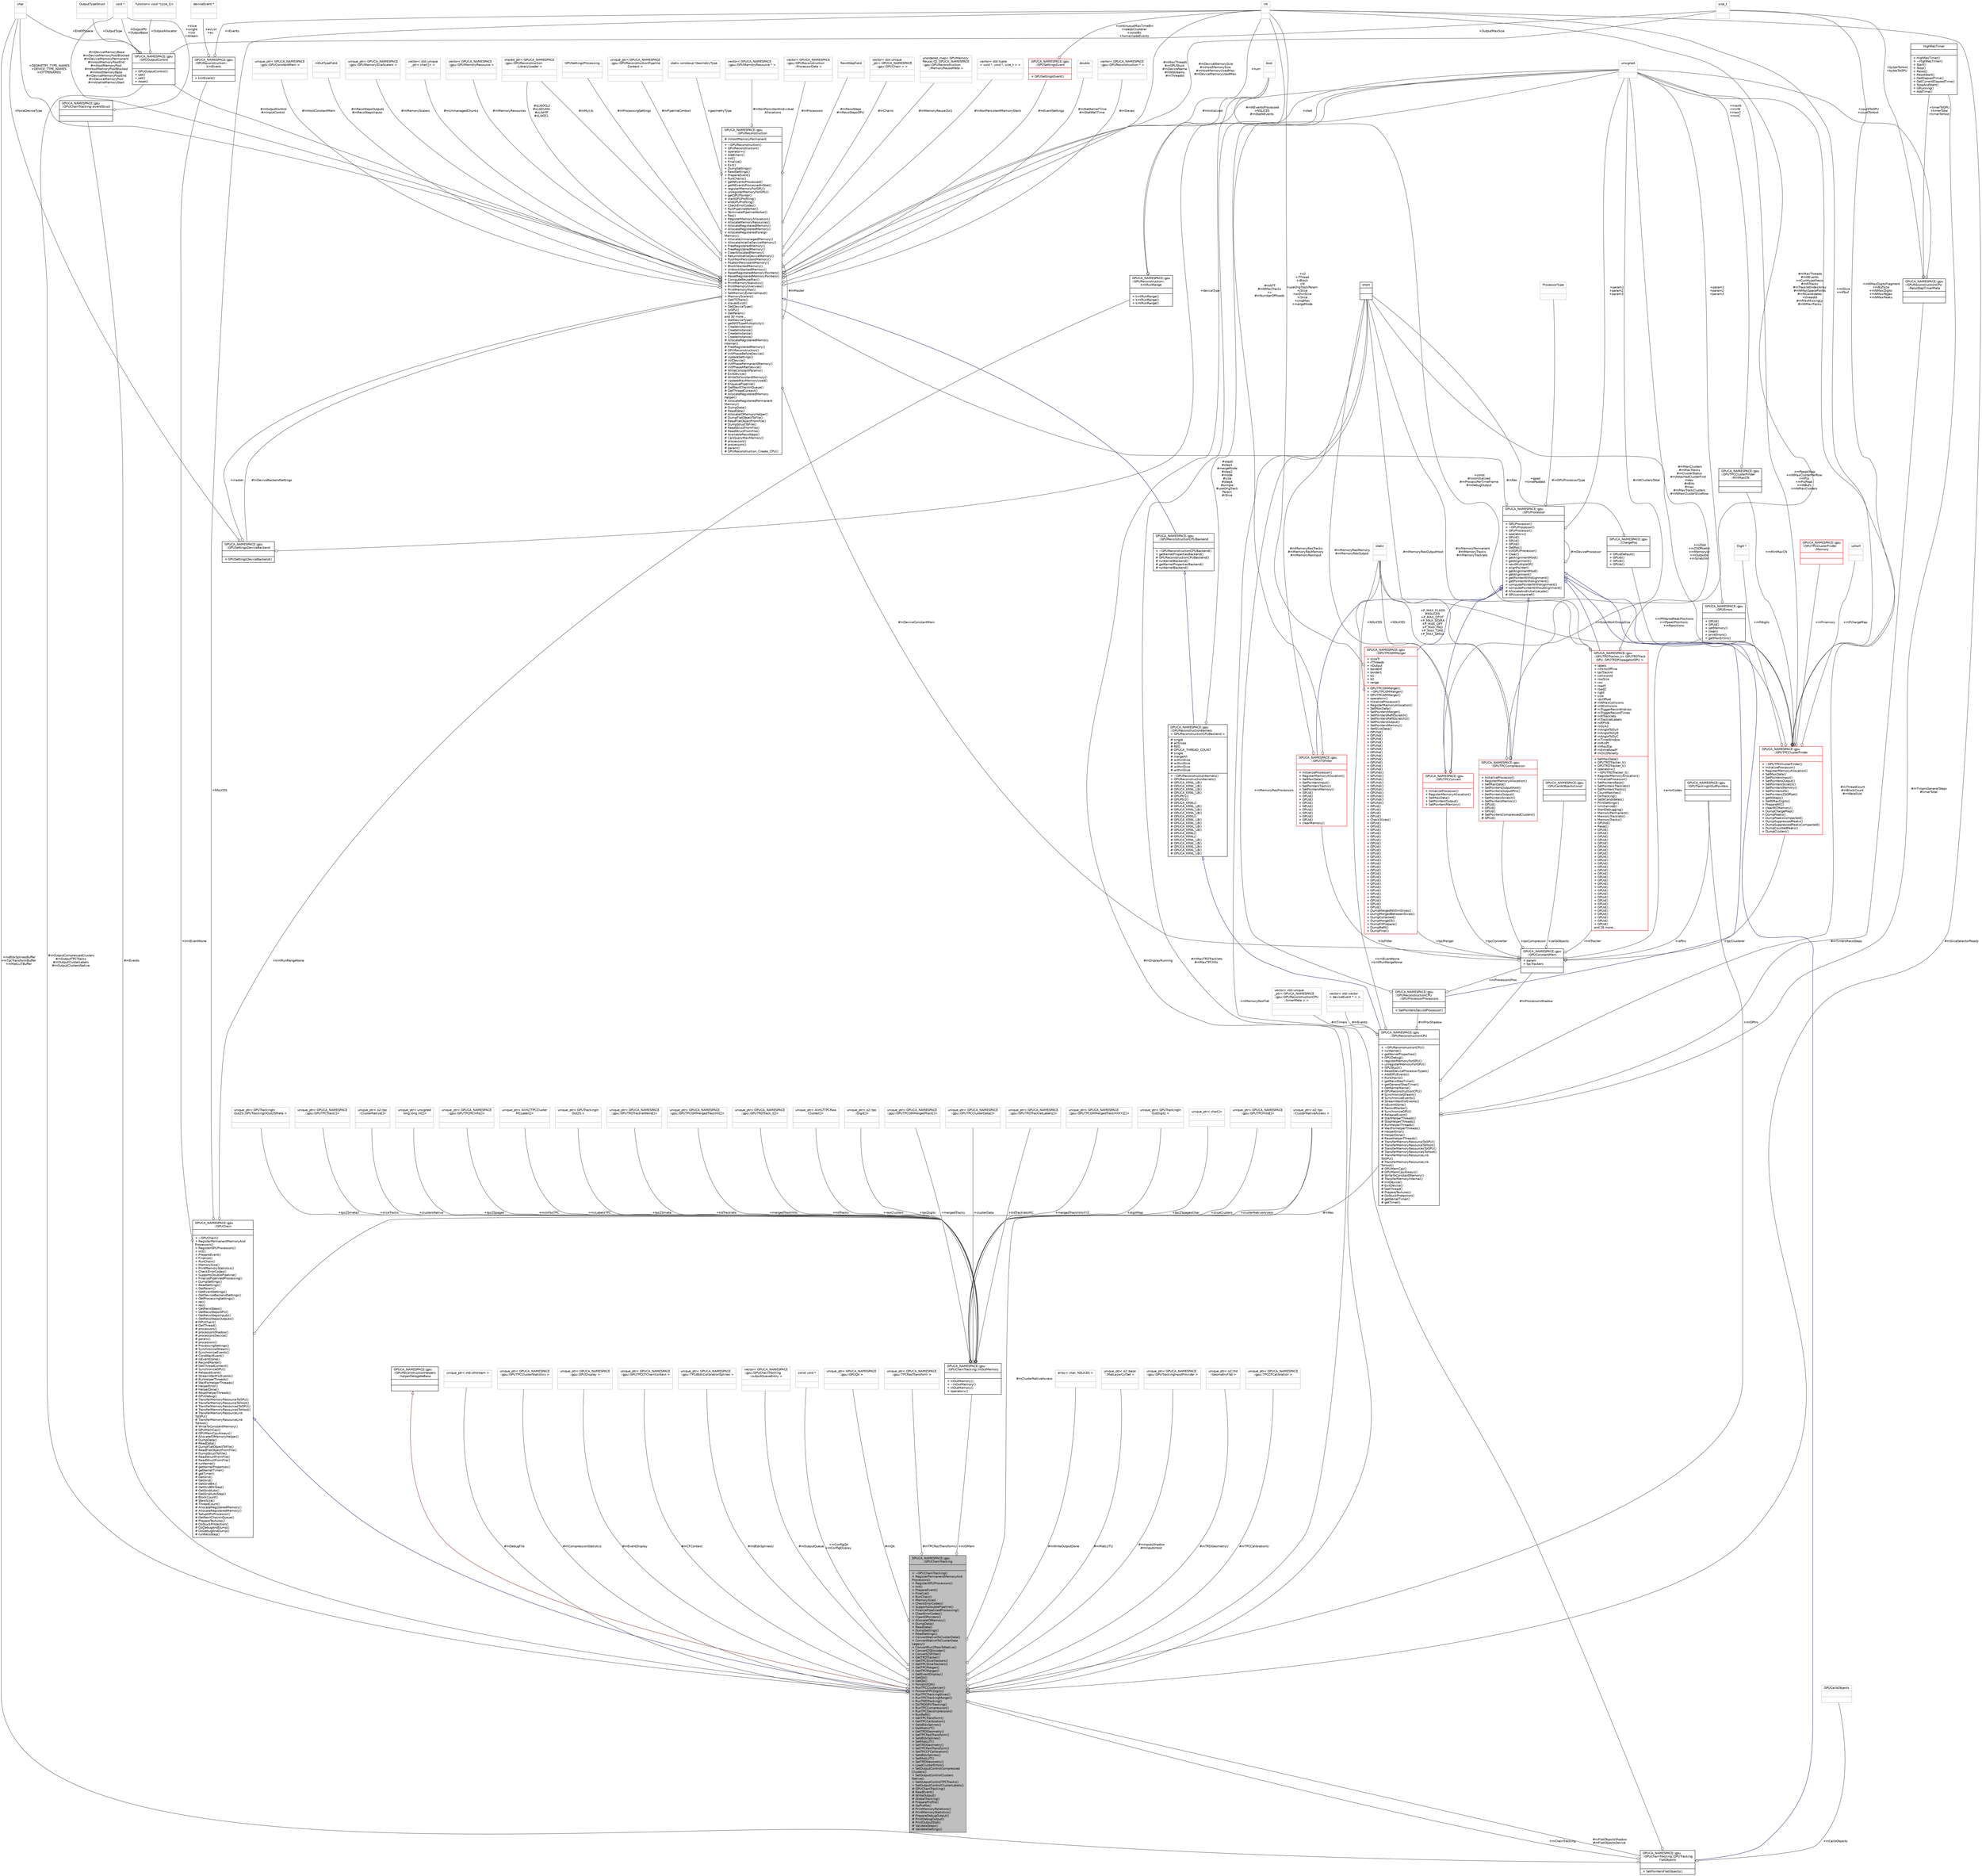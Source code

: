 digraph "GPUCA_NAMESPACE::gpu::GPUChainTracking"
{
 // INTERACTIVE_SVG=YES
  bgcolor="transparent";
  edge [fontname="Helvetica",fontsize="10",labelfontname="Helvetica",labelfontsize="10"];
  node [fontname="Helvetica",fontsize="10",shape=record];
  Node3 [label="{GPUCA_NAMESPACE::gpu\l::GPUChainTracking\n||+ ~GPUChainTracking()\l+ RegisterPermanentMemoryAnd\lProcessors()\l+ RegisterGPUProcessors()\l+ Init()\l+ PrepareEvent()\l+ Finalize()\l+ RunChain()\l+ MemorySize()\l+ CheckErrorCodes()\l+ SupportsDoublePipeline()\l+ FinalizePipelinedProcessing()\l+ ClearErrorCodes()\l+ ClearIOPointers()\l+ AllocateIOMemory()\l+ DumpData()\l+ ReadData()\l+ DumpSettings()\l+ ReadSettings()\l+ ConvertNativeToClusterData()\l+ ConvertNativeToClusterData\lLegacy()\l+ ConvertRun2RawToNative()\l+ ConvertZSEncoder()\l+ ConvertZSFilter()\l+ GetTRDTracker()\l+ GetTPCSliceTrackers()\l+ GetTPCSliceTrackers()\l+ GetTPCMerger()\l+ GetTPCMerger()\l+ GetEventDisplay()\l+ GetQA()\l+ GetQA()\l+ ForceInitQA()\l+ RunTPCClusterizer()\l+ ForwardTPCDigits()\l+ RunTPCTrackingSlices()\l+ RunTPCTrackingMerger()\l+ RunTRDTracking()\l+ DoTRDGPUTracking()\l+ RunTPCCompression()\l+ RunTPCDecompression()\l+ RunRefit()\l+ GetTPCTransform()\l+ GetTPCCalibration()\l+ GetdEdxSplines()\l+ GetMatLUT()\l+ GetTRDGeometry()\l+ SetTPCFastTransform()\l+ SetdEdxSplines()\l+ SetMatLUT()\l+ SetTRDGeometry()\l+ SetTPCFastTransform()\l+ SetTPCCFCalibration()\l+ SetdEdxSplines()\l+ SetMatLUT()\l+ SetTRDGeometry()\l+ LoadClusterErrors()\l+ SetOutputControlCompressed\lClusters()\l+ SetOutputControlClusters\lNative()\l+ SetOutputControlTPCTracks()\l+ SetOutputControlClusterLabels()\l# GPUChainTracking()\l# ReadEvent()\l# WriteOutput()\l# GlobalTracking()\l# PrepareProfile()\l# DoProfile()\l# PrintMemoryRelations()\l# PrintMemoryStatistics()\l# PrepareDebugOutput()\l# PrintDebugOutput()\l# PrintOutputStat()\l# ValidateSteps()\l# ValidateSettings()\l}",height=0.2,width=0.4,color="black", fillcolor="grey75", style="filled", fontcolor="black"];
  Node4 -> Node3 [dir="back",color="midnightblue",fontsize="10",style="solid",arrowtail="onormal",fontname="Helvetica"];
  Node4 [label="{GPUCA_NAMESPACE::gpu\l::GPUChain\n||+ ~GPUChain()\l+ RegisterPermanentMemoryAnd\lProcessors()\l+ RegisterGPUProcessors()\l+ Init()\l+ PrepareEvent()\l+ Finalize()\l+ RunChain()\l+ MemorySize()\l+ PrintMemoryStatistics()\l+ CheckErrorCodes()\l+ SupportsDoublePipeline()\l+ FinalizePipelinedProcessing()\l+ DumpSettings()\l+ ReadSettings()\l+ GetParam()\l+ GetEventSettings()\l+ GetDeviceBackendSettings()\l+ GetProcessingSettings()\l+ rec()\l+ rec()\l+ GetRecoSteps()\l+ GetRecoStepsGPU()\l+ GetRecoStepsInputs()\l+ GetRecoStepsOutputs()\l# GPUChain()\l# GetThread()\l# processors()\l# processorsShadow()\l# processorsDevice()\l# param()\l# processors()\l# ProcessingSettings()\l# SynchronizeStream()\l# SynchronizeEvents()\l# CondWaitEvent()\l# IsEventDone()\l# RecordMarker()\l# GetThreadContext()\l# SynchronizeGPU()\l# ReleaseEvent()\l# StreamWaitForEvents()\l# RunHelperThreads()\l# WaitForHelperThreads()\l# HelperError()\l# HelperDone()\l# ResetHelperThreads()\l# GPUDebug()\l# TransferMemoryResourceToGPU()\l# TransferMemoryResourceToHost()\l# TransferMemoryResourcesToGPU()\l# TransferMemoryResourcesToHost()\l# TransferMemoryResourceLink\lToGPU()\l# TransferMemoryResourceLink\lToHost()\l# WriteToConstantMemory()\l# GPUMemCpy()\l# GPUMemCpyAlways()\l# AllocateIOMemoryHelper()\l# DumpData()\l# ReadData()\l# DumpFlatObjectToFile()\l# ReadFlatObjectFromFile()\l# DumpStructToFile()\l# ReadStructFromFile()\l# ReadStructFromFile()\l# runKernel()\l# getKernelProperties()\l# getKernelTimer()\l# getTimer()\l# GetGrid()\l# GetGrid()\l# GetGridBlk()\l# GetGridBlkStep()\l# GetGridAuto()\l# GetGridAutoStep()\l# BlockCount()\l# WarpSize()\l# ThreadCount()\l# AllocateRegisteredMemory()\l# AllocateRegisteredMemory()\l# SetupGPUProcessor()\l# GetNextChainInQueue()\l# PrepareTextures()\l# DoStuckProtection()\l# DoDebugAndDump()\l# DoDebugAndDump()\l# runRecoStep()\l}",height=0.2,width=0.4,color="black",URL="$dd/d48/classGPUCA__NAMESPACE_1_1gpu_1_1GPUChain.html"];
  Node5 -> Node4 [color="grey25",fontsize="10",style="solid",label=" #mRec" ,arrowhead="odiamond",fontname="Helvetica"];
  Node5 [label="{GPUCA_NAMESPACE::gpu\l::GPUReconstructionCPU\n||+ ~GPUReconstructionCPU()\l+ runKernel()\l+ getKernelProperties()\l+ GPUDebug()\l+ registerMemoryForGPU()\l+ unregisterMemoryForGPU()\l+ GPUStuck()\l+ ResetDeviceProcessorTypes()\l+ AddGPUEvents()\l+ RunChains()\l+ getRecoStepTimer()\l+ getGeneralStepTimer()\l+ GetKernelName()\l# GPUReconstructionCPU()\l# SynchronizeStream()\l# SynchronizeEvents()\l# StreamWaitForEvents()\l# IsEventDone()\l# RecordMarker()\l# SynchronizeGPU()\l# ReleaseEvent()\l# StartHelperThreads()\l# StopHelperThreads()\l# RunHelperThreads()\l# WaitForHelperThreads()\l# HelperError()\l# HelperDone()\l# ResetHelperThreads()\l# TransferMemoryResourceToGPU()\l# TransferMemoryResourceToHost()\l# TransferMemoryResourcesToGPU()\l# TransferMemoryResourcesToHost()\l# TransferMemoryResourceLink\lToGPU()\l# TransferMemoryResourceLink\lToHost()\l# GPUMemCpy()\l# GPUMemCpyAlways()\l# WriteToConstantMemory()\l# TransferMemoryInternal()\l# InitDevice()\l# ExitDevice()\l# GetThread()\l# PrepareTextures()\l# DoStuckProtection()\l# getKernelTimer()\l# getTimer()\l}",height=0.2,width=0.4,color="black",URL="$db/d88/classGPUCA__NAMESPACE_1_1gpu_1_1GPUReconstructionCPU.html"];
  Node6 -> Node5 [dir="back",color="midnightblue",fontsize="10",style="solid",arrowtail="onormal",fontname="Helvetica"];
  Node6 [label="{GPUCA_NAMESPACE::gpu\l::GPUReconstructionKernels\l\< GPUReconstructionCPUBackend \>\n|# single\l# allSlices\l# REG\l# GPUCA_THREAD_COUNT\l# single\l# mergeAll\l# withinSlice\l# withinSlice\l# withinSlice\l# withinSlice\l|+ ~GPUReconstructionKernels()\l+ GPUReconstructionKernels()\l# GPUCA_KRNL_LB()\l# GPUCA_KRNL_LB()\l# GPUCA_KRNL_LB()\l# GPUCA_KRNL_LB()\l# GPUPtr1()\l# GPUPtr2()\l# GPUCA_KRNL()\l# GPUCA_KRNL_LB()\l# GPUCA_KRNL_LB()\l# GPUCA_KRNL_LB()\l# GPUCA_KRNL()\l# GPUCA_KRNL_LB()\l# GPUCA_KRNL_LB()\l# GPUCA_KRNL_LB()\l# GPUCA_KRNL_LB()\l# GPUCA_KRNL()\l# GPUCA_KRNL()\l# GPUCA_KRNL_LB()\l# GPUCA_KRNL_LB()\l# GPUCA_KRNL_LB()\l# GPUCA_KRNL_LB()\l# GPUCA_KRNL_LB()\l}",height=0.2,width=0.4,color="black",URL="$d2/dc7/classGPUCA__NAMESPACE_1_1gpu_1_1GPUReconstructionKernels_3_01GPUReconstructionCPUBackend_01_4.html"];
  Node7 -> Node6 [dir="back",color="midnightblue",fontsize="10",style="solid",arrowtail="onormal",fontname="Helvetica"];
  Node7 [label="{GPUCA_NAMESPACE::gpu\l::GPUReconstructionCPUBackend\n||+ ~GPUReconstructionCPUBackend()\l+ getKernelPropertiesBackend()\l# GPUReconstructionCPUBackend()\l# runKernelBackend()\l# getKernelPropertiesBackend()\l# runKernelBackend()\l}",height=0.2,width=0.4,color="black",URL="$d2/d24/classGPUCA__NAMESPACE_1_1gpu_1_1GPUReconstructionCPUBackend.html"];
  Node8 -> Node7 [dir="back",color="midnightblue",fontsize="10",style="solid",arrowtail="onormal",fontname="Helvetica"];
  Node8 [label="{GPUCA_NAMESPACE::gpu\l::GPUReconstruction\n|# mHostMemoryPermanent\l|+ ~GPUReconstruction()\l+ GPUReconstruction()\l+ operator=()\l+ AddChain()\l+ Init()\l+ Finalize()\l+ Exit()\l+ DumpSettings()\l+ ReadSettings()\l+ PrepareEvent()\l+ RunChains()\l+ getNEventsProcessed()\l+ getNEventsProcessedInStat()\l+ registerMemoryForGPU()\l+ unregisterMemoryForGPU()\l+ getGPUPointer()\l+ startGPUProfiling()\l+ endGPUProfiling()\l+ CheckErrorCodes()\l+ RunPipelineWorker()\l+ TerminatePipelineWorker()\l+ Res()\l+ RegisterMemoryAllocation()\l+ AllocateMemoryResources()\l+ AllocateRegisteredMemory()\l+ AllocateRegisteredMemory()\l+ AllocateRegisteredForeign\lMemory()\l+ AllocateUnmanagedMemory()\l+ AllocateVolatileDeviceMemory()\l+ FreeRegisteredMemory()\l+ FreeRegisteredMemory()\l+ ClearAllocatedMemory()\l+ ReturnVolatileDeviceMemory()\l+ PushNonPersistentMemory()\l+ PopNonPersistentMemory()\l+ BlockStackedMemory()\l+ UnblockStackedMemory()\l+ ResetRegisteredMemoryPointers()\l+ ResetRegisteredMemoryPointers()\l+ ComputeReuseMax()\l+ PrintMemoryStatistics()\l+ PrintMemoryOverview()\l+ PrintMemoryMax()\l+ SetMemoryExternalInput()\l+ MemoryScalers()\l+ GetITSTraits()\l+ slavesExist()\l+ GetDeviceType()\l+ IsGPU()\l+ GetParam()\land 30 more...\l+ GetDeviceType()\l+ getNIOTypeMultiplicity()\l+ CreateInstance()\l+ CreateInstance()\l+ CreateInstance()\l+ CreateInstance()\l# AllocateRegisteredMemory\lInternal()\l# FreeRegisteredMemory()\l# GPUReconstruction()\l# InitPhaseBeforeDevice()\l# UpdateSettings()\l# InitDevice()\l# InitPhasePermanentMemory()\l# InitPhaseAfterDevice()\l# WriteConstantParams()\l# ExitDevice()\l# WriteToConstantMemory()\l# UpdateMaxMemoryUsed()\l# EnqueuePipeline()\l# GetNextChainInQueue()\l# GetThreadContext()\l# AllocateRegisteredMemory\lHelper()\l# AllocateRegisteredPermanent\lMemory()\l# DumpData()\l# ReadData()\l# AllocateIOMemoryHelper()\l# DumpFlatObjectToFile()\l# ReadFlatObjectFromFile()\l# DumpStructToFile()\l# ReadStructFromFile()\l# ReadStructFromFile()\l# AvailableRecoSteps()\l# CanQueryMaxMemory()\l# processors()\l# processors()\l# param()\l# GPUReconstruction_Create_CPU()\l}",height=0.2,width=0.4,color="black",URL="$d6/df4/classGPUCA__NAMESPACE_1_1gpu_1_1GPUReconstruction.html"];
  Node9 -> Node8 [color="grey25",fontsize="10",style="solid",label=" #mUnmanagedChunks" ,arrowhead="odiamond",fontname="Helvetica"];
  Node9 [label="{vector\< std::unique\l_ptr\< char[]\> \>\n||}",height=0.2,width=0.4,color="grey75"];
  Node8 -> Node8 [color="grey25",fontsize="10",style="solid",label=" #mMaster" ,arrowhead="odiamond",fontname="Helvetica"];
  Node10 -> Node8 [color="grey25",fontsize="10",style="solid",label=" #mMemoryResources" ,arrowhead="odiamond",fontname="Helvetica"];
  Node10 [label="{vector\< GPUCA_NAMESPACE\l::gpu::GPUMemoryResource \>\n||}",height=0.2,width=0.4,color="grey75"];
  Node11 -> Node8 [color="grey25",fontsize="10",style="solid",label=" #sLibOCL2\n#sLibCUDA\n#sLibHIP\n#sLibOCL" ,arrowhead="odiamond",fontname="Helvetica"];
  Node11 [label="{shared_ptr\< GPUCA_NAMESPACE\l::gpu::GPUReconstruction\l::LibraryLoader \>\n||}",height=0.2,width=0.4,color="grey75"];
  Node12 -> Node8 [color="grey25",fontsize="10",style="solid",label=" #mStatKernelTime\n#mStatWallTime" ,arrowhead="odiamond",fontname="Helvetica"];
  Node12 [label="{double\n||}",height=0.2,width=0.4,color="grey75"];
  Node13 -> Node8 [color="grey25",fontsize="10",style="solid",label=" #mSlaves" ,arrowhead="odiamond",fontname="Helvetica"];
  Node13 [label="{vector\< GPUCA_NAMESPACE\l::gpu::GPUReconstruction * \>\n||}",height=0.2,width=0.4,color="grey75"];
  Node14 -> Node8 [color="grey25",fontsize="10",style="solid",label=" #mHostConstantMem" ,arrowhead="odiamond",fontname="Helvetica"];
  Node14 [label="{unique_ptr\< GPUCA_NAMESPACE\l::gpu::GPUConstantMem \>\n||}",height=0.2,width=0.4,color="grey75"];
  Node15 -> Node8 [color="grey25",fontsize="10",style="solid",label=" #mRecoStepsOutputs\n#mRecoStepsInputs" ,arrowhead="odiamond",fontname="Helvetica"];
  Node15 [label="{InOutTypeField\n||}",height=0.2,width=0.4,color="grey75"];
  Node16 -> Node8 [color="grey25",fontsize="10",style="solid",label=" #mMemoryScalers" ,arrowhead="odiamond",fontname="Helvetica"];
  Node16 [label="{unique_ptr\< GPUCA_NAMESPACE\l::gpu::GPUMemorySizeScalers \>\n||}",height=0.2,width=0.4,color="grey75"];
  Node17 -> Node8 [color="grey25",fontsize="10",style="solid",label=" #mOutputControl\n#mInputControl" ,arrowhead="odiamond",fontname="Helvetica"];
  Node17 [label="{GPUCA_NAMESPACE::gpu\l::GPUOutputControl\n||+ GPUOutputControl()\l+ set()\l+ set()\l+ reset()\l}",height=0.2,width=0.4,color="black",URL="$d4/d7c/structGPUCA__NAMESPACE_1_1gpu_1_1GPUOutputControl.html"];
  Node18 -> Node17 [color="grey25",fontsize="10",style="solid",label=" +OutputAllocator" ,arrowhead="odiamond",fontname="Helvetica"];
  Node18 [label="{function\< void *(size_t)\>\n||}",height=0.2,width=0.4,color="grey75"];
  Node19 -> Node17 [color="grey25",fontsize="10",style="solid",label=" +EndOfSpace" ,arrowhead="odiamond",fontname="Helvetica"];
  Node19 [label="{char\n||}",height=0.2,width=0.4,color="grey75"];
  Node20 -> Node17 [color="grey25",fontsize="10",style="solid",label=" +OutputMaxSize" ,arrowhead="odiamond",fontname="Helvetica"];
  Node20 [label="{size_t\n||}",height=0.2,width=0.4,color="grey75"];
  Node21 -> Node17 [color="grey25",fontsize="10",style="solid",label=" +OutputType" ,arrowhead="odiamond",fontname="Helvetica"];
  Node21 [label="{OutputTypeStruct\n||}",height=0.2,width=0.4,color="grey75"];
  Node22 -> Node17 [color="grey25",fontsize="10",style="solid",label=" +OutputPtr\n+OutputBase" ,arrowhead="odiamond",fontname="Helvetica"];
  Node22 [label="{void *\n||}",height=0.2,width=0.4,color="grey75"];
  Node19 -> Node8 [color="grey25",fontsize="10",style="solid",label=" +GEOMETRY_TYPE_NAMES\n+DEVICE_TYPE_NAMES\n+IOTYPENAMES" ,arrowhead="odiamond",fontname="Helvetica"];
  Node11 -> Node8 [color="grey25",fontsize="10",style="solid",label=" #mMyLib" ,arrowhead="odiamond",fontname="Helvetica"];
  Node23 -> Node8 [color="grey25",fontsize="10",style="solid",label=" #mEventSettings" ,arrowhead="odiamond",fontname="Helvetica"];
  Node23 [label="{GPUCA_NAMESPACE::gpu\l::GPUSettingsEvent\n||+ GPUSettingsEvent()\l}",height=0.2,width=0.4,color="red",URL="$d0/d50/structGPUCA__NAMESPACE_1_1gpu_1_1GPUSettingsEvent.html"];
  Node25 -> Node23 [color="grey25",fontsize="10",style="solid",label=" +continuousMaxTimeBin\n+needsClusterer\n+constBz\n+homemadeEvents" ,arrowhead="odiamond",fontname="Helvetica"];
  Node25 [label="{int\n||}",height=0.2,width=0.4,color="grey75"];
  Node20 -> Node8 [color="grey25",fontsize="10",style="solid",label=" #mDeviceMemorySize\n#mHostMemorySize\n#mHostMemoryUsedMax\n#mDeviceMemoryUsedMax" ,arrowhead="odiamond",fontname="Helvetica"];
  Node26 -> Node8 [color="grey25",fontsize="10",style="solid",label=" #mProcessingSettings" ,arrowhead="odiamond",fontname="Helvetica"];
  Node26 [label="{GPUSettingsProcessing\n||}",height=0.2,width=0.4,color="grey75"];
  Node27 -> Node8 [color="grey25",fontsize="10",style="solid",label=" #mDeviceConstantMem" ,arrowhead="odiamond",fontname="Helvetica"];
  Node27 [label="{GPUCA_NAMESPACE::gpu\l::GPUConstantMem\n|+ param\l+ tpcTrackers\l|}",height=0.2,width=0.4,color="black",URL="$dc/d57/structGPUCA__NAMESPACE_1_1gpu_1_1GPUConstantMem.html"];
  Node28 -> Node27 [color="grey25",fontsize="10",style="solid",label=" +tpcClusterer" ,arrowhead="odiamond",fontname="Helvetica"];
  Node28 [label="{GPUCA_NAMESPACE::gpu\l::GPUTPCClusterFinder\n||+ ~GPUTPCClusterFinder()\l+ InitializeProcessor()\l+ RegisterMemoryAllocation()\l+ SetMaxData()\l+ SetPointersInput()\l+ SetPointersOutput()\l+ SetPointersScratch()\l+ SetPointersMemory()\l+ SetPointersZS()\l+ SetPointersZSOffset()\l+ getNSteps()\l+ SetNMaxDigits()\l+ PrepareMC()\l+ clearMCMemory()\l+ DumpChargeMap()\l+ DumpPeaks()\l+ DumpPeaksCompacted()\l+ DumpSuppressedPeaks()\l+ DumpSuppressedPeaksCompacted()\l+ DumpCountedPeaks()\l+ DumpClusters()\l}",height=0.2,width=0.4,color="red",URL="$da/dac/classGPUCA__NAMESPACE_1_1gpu_1_1GPUTPCClusterFinder.html"];
  Node29 -> Node28 [dir="back",color="midnightblue",fontsize="10",style="solid",arrowtail="onormal",fontname="Helvetica"];
  Node29 [label="{GPUCA_NAMESPACE::gpu\l::GPUProcessor\n||+ GPUProcessor()\l+ ~GPUProcessor()\l+ GPUProcessor()\l+ operator=()\l+ GPUd()\l+ GPUd()\l+ GPUd()\l+ GetRec()\l+ InitGPUProcessor()\l+ Clear()\l+ getAlignmentMod()\l+ getAlignment()\l+ nextMultipleOf()\l+ alignPointer()\l+ getAlignmentMod()\l+ getAlignment()\l+ getPointerWithAlignment()\l+ getPointerWithAlignment()\l+ computePointerWithAlignment()\l+ computePointerWithoutAlignment()\l# AllocateAndInitializeLate()\l# GPUconstantref()\l}",height=0.2,width=0.4,color="black",URL="$d0/dd7/classGPUCA__NAMESPACE_1_1gpu_1_1GPUProcessor.html"];
  Node8 -> Node29 [color="grey25",fontsize="10",style="solid",label=" #mRec" ,arrowhead="odiamond",fontname="Helvetica"];
  Node29 -> Node29 [color="grey25",fontsize="10",style="solid",label=" #mDeviceProcessor" ,arrowhead="odiamond",fontname="Helvetica"];
  Node30 -> Node29 [color="grey25",fontsize="10",style="solid",label=" #mGPUProcessorType" ,arrowhead="odiamond",fontname="Helvetica"];
  Node30 [label="{ProcessorType\n||}",height=0.2,width=0.4,color="grey75"];
  Node31 -> Node29 [color="grey25",fontsize="10",style="solid",label=" +param1\n+param2\n+param3" ,arrowhead="odiamond",fontname="Helvetica"];
  Node31 [label="{unsigned\n||}",height=0.2,width=0.4,color="grey75"];
  Node32 -> Node28 [color="grey25",fontsize="10",style="solid",label=" +mMinMaxCN" ,arrowhead="odiamond",fontname="Helvetica"];
  Node32 [label="{GPUCA_NAMESPACE::gpu\l::GPUTPCClusterFinder\l::MinMaxCN\n||}",height=0.2,width=0.4,color="black",URL="$dc/dc6/structGPUCA__NAMESPACE_1_1gpu_1_1GPUTPCClusterFinder_1_1MinMaxCN.html"];
  Node31 -> Node32 [color="grey25",fontsize="10",style="solid",label=" +maxN\n+minN\n+maxC\n+minC" ,arrowhead="odiamond",fontname="Helvetica"];
  Node33 -> Node28 [color="grey25",fontsize="10",style="solid",label=" +mPmemory" ,arrowhead="odiamond",fontname="Helvetica"];
  Node33 [label="{GPUCA_NAMESPACE::gpu\l::GPUTPCClusterFinder\l::Memory\n||}",height=0.2,width=0.4,color="red",URL="$d6/d9c/structGPUCA__NAMESPACE_1_1gpu_1_1GPUTPCClusterFinder_1_1Memory.html"];
  Node38 -> Node28 [color="grey25",fontsize="10",style="solid",label=" +mPfilteredPeakPositions\n+mPpeakPositions\n+mPpositions" ,arrowhead="odiamond",fontname="Helvetica"];
  Node38 [label="{GPUCA_NAMESPACE::gpu\l::ChargePos\n||+ GPUdDefault()\l+ GPUdi()\l+ GPUdi()\l+ GPUdi()\l}",height=0.2,width=0.4,color="black",URL="$dd/d68/structGPUCA__NAMESPACE_1_1gpu_1_1ChargePos.html"];
  Node36 -> Node38 [color="grey25",fontsize="10",style="solid",label=" +gpad\n+timePadded" ,arrowhead="odiamond",fontname="Helvetica"];
  Node36 [label="{short\n||}",height=0.2,width=0.4,color="black",URL="$dc/d10/classshort.html"];
  Node36 -> Node28 [color="grey25",fontsize="10",style="solid",label=" +mZSId\n+mZSOffsetId\n+mMemoryId\n+mOutputId\n+mScratchId" ,arrowhead="odiamond",fontname="Helvetica"];
  Node20 -> Node28 [color="grey25",fontsize="10",style="solid",label=" +mNMaxDigitsFragment\n+mBufSize\n+mNMaxDigits\n+mNMaxPages\n+mNMaxPeaks" ,arrowhead="odiamond",fontname="Helvetica"];
  Node39 -> Node28 [color="grey25",fontsize="10",style="solid",label=" +mPchargeMap" ,arrowhead="odiamond",fontname="Helvetica"];
  Node39 [label="{ushort\n||}",height=0.2,width=0.4,color="grey75"];
  Node40 -> Node28 [color="grey25",fontsize="10",style="solid",label=" +mPdigits" ,arrowhead="odiamond",fontname="Helvetica"];
  Node40 [label="{Digit *\n||}",height=0.2,width=0.4,color="grey75"];
  Node25 -> Node28 [color="grey25",fontsize="10",style="solid",label=" +mISlice\n+mPbuf" ,arrowhead="odiamond",fontname="Helvetica"];
  Node45 -> Node28 [color="grey25",fontsize="10",style="solid",label=" +mScanWorkGroupSize" ,arrowhead="odiamond",fontname="Helvetica"];
  Node45 [label="{static\n||}",height=0.2,width=0.4,color="grey75"];
  Node31 -> Node28 [color="grey25",fontsize="10",style="solid",label=" +mPpeakMap\n+mNMaxClusterPerRow\n+mPzs\n+mPisPeak\n+mNBufs\n+mNMaxClusters" ,arrowhead="odiamond",fontname="Helvetica"];
  Node49 -> Node27 [color="grey25",fontsize="10",style="solid",label=" +itsFitter" ,arrowhead="odiamond",fontname="Helvetica"];
  Node49 [label="{GPUCA_NAMESPACE::gpu\l::GPUITSFitter\n||+ InitializeProcessor()\l+ RegisterMemoryAllocation()\l+ SetMaxData()\l+ SetPointersInput()\l+ SetPointersTracks()\l+ SetPointersMemory()\l+ GPUd()\l+ GPUd()\l+ GPUd()\l+ GPUd()\l+ GPUd()\l+ GPUd()\l+ GPUd()\l+ GPUd()\l+ GPUd()\l+ clearMemory()\l}",height=0.2,width=0.4,color="red",URL="$d8/df8/classGPUCA__NAMESPACE_1_1gpu_1_1GPUITSFitter.html"];
  Node29 -> Node49 [dir="back",color="midnightblue",fontsize="10",style="solid",arrowtail="onormal",fontname="Helvetica"];
  Node36 -> Node49 [color="grey25",fontsize="10",style="solid",label=" #mMemoryResTracks\n#mMemoryResMemory\n#mMemoryResInput" ,arrowhead="odiamond",fontname="Helvetica"];
  Node25 -> Node49 [color="grey25",fontsize="10",style="solid",label=" #mNTF\n#mNMaxTracks\n+v\n#mNumberOfRoads" ,arrowhead="odiamond",fontname="Helvetica"];
  Node67 -> Node27 [color="grey25",fontsize="10",style="solid",label=" +ioPtrs" ,arrowhead="odiamond",fontname="Helvetica"];
  Node67 [label="{GPUCA_NAMESPACE::gpu\l::GPUTrackingInOutPointers\n||}",height=0.2,width=0.4,color="black",URL="$d2/d7f/structGPUCA__NAMESPACE_1_1gpu_1_1GPUTrackingInOutPointers.html"];
  Node68 -> Node27 [color="grey25",fontsize="10",style="solid",label=" +tpcConverter" ,arrowhead="odiamond",fontname="Helvetica"];
  Node68 [label="{GPUCA_NAMESPACE::gpu\l::GPUTPCConvert\n||+ InitializeProcessor()\l+ RegisterMemoryAllocation()\l+ SetMaxData()\l+ SetPointersOutput()\l+ SetPointersMemory()\l}",height=0.2,width=0.4,color="red",URL="$d3/d6f/classGPUCA__NAMESPACE_1_1gpu_1_1GPUTPCConvert.html"];
  Node29 -> Node68 [dir="back",color="midnightblue",fontsize="10",style="solid",arrowtail="onormal",fontname="Helvetica"];
  Node36 -> Node68 [color="grey25",fontsize="10",style="solid",label=" #mMemoryResMemory\n#mMemoryResOutput" ,arrowhead="odiamond",fontname="Helvetica"];
  Node31 -> Node68 [color="grey25",fontsize="10",style="solid",label=" #mNClustersTotal" ,arrowhead="odiamond",fontname="Helvetica"];
  Node45 -> Node68 [color="grey25",fontsize="10",style="solid",label=" +NSLICES" ,arrowhead="odiamond",fontname="Helvetica"];
  Node71 -> Node27 [color="grey25",fontsize="10",style="solid",label=" +trdTracker" ,arrowhead="odiamond",fontname="Helvetica"];
  Node71 [label="{GPUCA_NAMESPACE::gpu\l::GPUTRDTracker_t\< GPUTRDTrack\lGPU, GPUTRDPropagatorGPU \>\n|+ labels\l+ nTrkltsOffline\l+ tpcTrackId\l+ collisionId\l+ rowSize\l+ cov\l+ roadY\l+ roadZ\l+ right\l+ size\l+ idxOffset\l# mNMaxCollisions\l# mNCollisions\l# mTriggerRecordIndices\l# mTriggerRecordTimes\l# mNTracklets\l# mTrackletLabels\l# mRPhiB\l# mDyA2\l# mAngleToDyA\l# mAngleToDyB\l# mAngleToDyC\l# mTimeWindow\l# mMinPt\l# mMaxEta\l# mExtraRoadY\l# mChi2Penalty\l|+ SetMaxData()\l+ GPUTRDTracker_t()\l+ GPUTRDTracker_t()\l+ operator=()\l+ ~GPUTRDTracker_t()\l+ RegisterMemoryAllocation()\l+ InitializeProcessor()\l+ SetPointersBase()\l+ SetPointersTracklets()\l+ SetPointersTracks()\l+ CountMatches()\l+ DoTracking()\l+ SetNCandidates()\l+ PrintSettings()\l+ IsInitialized()\l+ StartDebugging()\l+ MemoryPermanent()\l+ MemoryTracklets()\l+ MemoryTracks()\l+ GPUhd()\l+ Reset()\l+ GPUd()\l+ GPUd()\l+ GPUd()\l+ GPUd()\l+ GPUd()\l+ GPUd()\l+ GPUd()\l+ GPUd()\l+ GPUd()\l+ GPUd()\l+ GPUd()\l+ GPUd()\l+ GPUd()\l+ GPUd()\l+ GPUd()\l+ GPUd()\l+ GPUd()\l+ GPUd()\l+ GPUd()\l+ GPUd()\l+ GPUd()\l+ GPUd()\l+ GPUd()\l+ GPUd()\l+ GPUd()\l+ GPUd()\l+ GPUd()\l+ GPUd()\l+ GPUd()\land 26 more...\l}",height=0.2,width=0.4,color="red",URL="$db/db5/classGPUCA__NAMESPACE_1_1gpu_1_1GPUTRDTracker__t.html"];
  Node29 -> Node71 [dir="back",color="midnightblue",fontsize="10",style="solid",arrowtail="onormal",fontname="Helvetica"];
  Node36 -> Node71 [color="grey25",fontsize="10",style="solid",label=" #mMemoryPermanent\n#mMemoryTracks\n#mMemoryTracklets" ,arrowhead="odiamond",fontname="Helvetica"];
  Node25 -> Node71 [color="grey25",fontsize="10",style="solid",label=" #mMaxThreads\n#mNEvents\n+nCurrHypothesis\n#mNTracks\n#mTrackletIndexArray\n#mNMaxSpacePoints\n#mNCandidates\n+threadId\n#mMaxMissingLy\n#mNMaxTracks\n..." ,arrowhead="odiamond",fontname="Helvetica"];
  Node37 -> Node71 [color="grey25",fontsize="10",style="solid",label=" +const\n#mIsInitialized\n#mProcessPerTimeFrame\n#mDebugOutput" ,arrowhead="odiamond",fontname="Helvetica"];
  Node37 [label="{bool\n||}",height=0.2,width=0.4,color="grey75"];
  Node83 -> Node27 [color="grey25",fontsize="10",style="solid",label=" +errorCodes" ,arrowhead="odiamond",fontname="Helvetica"];
  Node83 [label="{GPUCA_NAMESPACE::gpu\l::GPUErrors\n||+ GPUd()\l+ GPUd()\l+ setMemory()\l+ clear()\l+ printErrors()\l+ getMaxErrors()\l}",height=0.2,width=0.4,color="black",URL="$db/d11/classGPUCA__NAMESPACE_1_1gpu_1_1GPUErrors.html"];
  Node31 -> Node83 [color="grey25",fontsize="10",style="solid",label=" +param1\n+param2\n+param3" ,arrowhead="odiamond",fontname="Helvetica"];
  Node84 -> Node27 [color="grey25",fontsize="10",style="solid",label=" +calibObjects" ,arrowhead="odiamond",fontname="Helvetica"];
  Node84 [label="{GPUCA_NAMESPACE::gpu\l::GPUCalibObjectsConst\n||}",height=0.2,width=0.4,color="black",URL="$d5/d6e/structGPUCA__NAMESPACE_1_1gpu_1_1GPUCalibObjectsConst.html"];
  Node85 -> Node27 [color="grey25",fontsize="10",style="solid",label=" +tpcCompressor" ,arrowhead="odiamond",fontname="Helvetica"];
  Node85 [label="{GPUCA_NAMESPACE::gpu\l::GPUTPCCompression\n||+ InitializeProcessor()\l+ RegisterMemoryAllocation()\l+ SetMaxData()\l+ SetPointersOutputHost()\l+ SetPointersOutputPtrs()\l+ SetPointersOutput()\l+ SetPointersScratch()\l+ SetPointersMemory()\l+ GPUd()\l+ GPUd()\l+ GPUd()\l# SetPointersCompressedClusters()\l# GPUd()\l}",height=0.2,width=0.4,color="red",URL="$d0/da0/classGPUCA__NAMESPACE_1_1gpu_1_1GPUTPCCompression.html"];
  Node29 -> Node85 [dir="back",color="midnightblue",fontsize="10",style="solid",arrowtail="onormal",fontname="Helvetica"];
  Node36 -> Node85 [color="grey25",fontsize="10",style="solid",label=" #mMemoryResOutputHost" ,arrowhead="odiamond",fontname="Helvetica"];
  Node31 -> Node85 [color="grey25",fontsize="10",style="solid",label=" #mMaxClusters\n#mMaxTracks\n#mClusterStatus\n#mAttachedClusterFirst\lIndex\n#nBits\n#max\n#mMaxTrackClusters\n#mNMaxClusterSliceRow" ,arrowhead="odiamond",fontname="Helvetica"];
  Node45 -> Node85 [color="grey25",fontsize="10",style="solid",label=" +P_MAX_FLAGS\n#NSLICES\n+P_MAX_QTOT\n+P_MAX_SIGMA\n+P_MAX_QPT\n+P_MAX_PAD\n+P_MAX_TIME\n+P_MAX_QMAX" ,arrowhead="odiamond",fontname="Helvetica"];
  Node100 -> Node27 [color="grey25",fontsize="10",style="solid",label=" +tpcMerger" ,arrowhead="odiamond",fontname="Helvetica"];
  Node100 [label="{GPUCA_NAMESPACE::gpu\l::GPUTPCGMMerger\n|+ sliceTr\l+ nThreads\l+ nOutput\l+ border0\l+ border1\l+ b1\l+ b2\l+ range\l|+ GPUTPCGMMerger()\l+ ~GPUTPCGMMerger()\l+ GPUTPCGMMerger()\l+ operator=()\l+ InitializeProcessor()\l+ RegisterMemoryAllocation()\l+ SetMaxData()\l+ SetPointersMerger()\l+ SetPointersRefitScratch()\l+ SetPointersRefitScratch2()\l+ SetPointersOutput()\l+ SetPointersMemory()\l+ SetSliceData()\l+ GPUhd()\l+ GPUhd()\l+ GPUhd()\l+ GPUhd()\l+ GPUhd()\l+ GPUhd()\l+ GPUhd()\l+ GPUhd()\l+ GPUhd()\l+ GPUhd()\l+ GPUhd()\l+ GPUhd()\l+ GPUhdi()\l+ GPUhdi()\l+ GPUhdi()\l+ GPUhdi()\l+ GPUhdi()\l+ GPUhdi()\l+ GPUhdi()\l+ GPUhdi()\l+ GPUhdi()\l+ GPUhdi()\l+ GPUd()\l+ GPUd()\l+ GPUd()\l+ GPUd()\l+ CheckSlices()\l+ GPUd()\l+ GPUd()\l+ GPUd()\l+ GPUd()\l+ GPUd()\l+ GPUd()\l+ GPUd()\l+ GPUd()\l+ GPUd()\l+ GPUd()\l+ GPUd()\l+ GPUd()\l+ GPUd()\l+ GPUd()\l+ GPUd()\l+ GPUd()\l+ GPUd()\l+ GPUd()\l+ GPUd()\l+ GPUd()\l+ GPUd()\l+ GPUd()\l+ GPUd()\l+ GPUd()\l+ GPUd()\l+ GPUd()\l+ DumpMergedWithinSlices()\l+ DumpMergedBetweenSlices()\l+ DumpCollected()\l+ DumpMergeCE()\l+ DumpFitPrepare()\l+ DumpRefit()\l+ DumpFinal()\l}",height=0.2,width=0.4,color="red",URL="$d5/d35/classGPUCA__NAMESPACE_1_1gpu_1_1GPUTPCGMMerger.html"];
  Node29 -> Node100 [dir="back",color="midnightblue",fontsize="10",style="solid",arrowtail="onormal",fontname="Helvetica"];
  Node25 -> Node100 [color="grey25",fontsize="10",style="solid",label=" +n2\n+iThread\n+iBlock\n+N\n+useOrigTrackParam\n+jSlice\n+withinSlice\n+iSlice\n+cmpMax\n+mergeMode\n..." ,arrowhead="odiamond",fontname="Helvetica"];
  Node45 -> Node100 [color="grey25",fontsize="10",style="solid",label=" +NSLICES" ,arrowhead="odiamond",fontname="Helvetica"];
  Node101 -> Node8 [color="grey25",fontsize="10",style="solid",label=" #mPipelineContext" ,arrowhead="odiamond",fontname="Helvetica"];
  Node101 [label="{unique_ptr\< GPUCA_NAMESPACE\l::gpu::GPUReconstructionPipeline\lContext \>\n||}",height=0.2,width=0.4,color="grey75"];
  Node25 -> Node8 [color="grey25",fontsize="10",style="solid",label=" #mMaxThreads\n#mGPUStuck\n#mDeviceName\n#mNStreams\n#mThreadId" ,arrowhead="odiamond",fontname="Helvetica"];
  Node102 -> Node8 [color="grey25",fontsize="10",style="solid",label=" +geometryType" ,arrowhead="odiamond",fontname="Helvetica"];
  Node102 [label="{static constexpr GeometryType\n||}",height=0.2,width=0.4,color="grey75"];
  Node37 -> Node8 [color="grey25",fontsize="10",style="solid",label=" #mInitialized" ,arrowhead="odiamond",fontname="Helvetica"];
  Node103 -> Node8 [color="grey25",fontsize="10",style="solid",label=" #mDeviceBackendSettings" ,arrowhead="odiamond",fontname="Helvetica"];
  Node103 [label="{GPUCA_NAMESPACE::gpu\l::GPUSettingsDeviceBackend\n||+ GPUSettingsDeviceBackend()\l}",height=0.2,width=0.4,color="black",URL="$dd/dc7/structGPUCA__NAMESPACE_1_1gpu_1_1GPUSettingsDeviceBackend.html"];
  Node8 -> Node103 [color="grey25",fontsize="10",style="solid",label=" +master" ,arrowhead="odiamond",fontname="Helvetica"];
  Node19 -> Node103 [color="grey25",fontsize="10",style="solid",label=" +forceDeviceType" ,arrowhead="odiamond",fontname="Helvetica"];
  Node31 -> Node103 [color="grey25",fontsize="10",style="solid",label=" +deviceType" ,arrowhead="odiamond",fontname="Helvetica"];
  Node104 -> Node8 [color="grey25",fontsize="10",style="solid",label=" #mNonPersistentIndividual\lAllocations" ,arrowhead="odiamond",fontname="Helvetica"];
  Node104 [label="{vector\< GPUCA_NAMESPACE\l::gpu::GPUMemoryResource * \>\n||}",height=0.2,width=0.4,color="grey75"];
  Node105 -> Node8 [color="grey25",fontsize="10",style="solid",label=" #mProcessors" ,arrowhead="odiamond",fontname="Helvetica"];
  Node105 [label="{vector\< GPUCA_NAMESPACE\l::gpu::GPUReconstruction\l::ProcessorData \>\n||}",height=0.2,width=0.4,color="grey75"];
  Node106 -> Node8 [color="grey25",fontsize="10",style="solid",label=" #mRecoSteps\n#mRecoStepsGPU" ,arrowhead="odiamond",fontname="Helvetica"];
  Node106 [label="{RecoStepField\n||}",height=0.2,width=0.4,color="grey75"];
  Node107 -> Node8 [color="grey25",fontsize="10",style="solid",label=" #mChains" ,arrowhead="odiamond",fontname="Helvetica"];
  Node107 [label="{vector\< std::unique\l_ptr\< GPUCA_NAMESPACE\l::gpu::GPUChain \> \>\n||}",height=0.2,width=0.4,color="grey75"];
  Node31 -> Node8 [color="grey25",fontsize="10",style="solid",label=" #mNEventsProcessed\n+NSLICES\n#mStatNEvents" ,arrowhead="odiamond",fontname="Helvetica"];
  Node108 -> Node8 [color="grey25",fontsize="10",style="solid",label=" #mMemoryReuse1to1" ,arrowhead="odiamond",fontname="Helvetica"];
  Node108 [label="{unordered_map\< GPUMemory\lReuse::ID, GPUCA_NAMESPACE\l::gpu::GPUReconstruction\l::MemoryReuseMeta \>\n||}",height=0.2,width=0.4,color="grey75"];
  Node22 -> Node8 [color="grey25",fontsize="10",style="solid",label=" #mDeviceMemoryBase\n#mDeviceMemoryPoolBlocked\n#mDeviceMemoryPermanent\n#mHostMemoryPoolEnd\n#mHostMemoryPool\n#mHostMemoryPoolBlocked\n#mHostMemoryBase\n#mDeviceMemoryPoolEnd\n#mDeviceMemoryPool\n#mVolatileMemoryStart\n..." ,arrowhead="odiamond",fontname="Helvetica"];
  Node109 -> Node8 [color="grey25",fontsize="10",style="solid",label=" #mNonPersistentMemoryStack" ,arrowhead="odiamond",fontname="Helvetica"];
  Node109 [label="{vector\< std::tuple\l\< void *, void *, size_t \> \>\n||}",height=0.2,width=0.4,color="grey75"];
  Node31 -> Node6 [color="grey25",fontsize="10",style="solid",label=" #step0\n#step1\n#mergeMode\n#step2\n#mode\n#size\n#step4\n#simple\n#useOrigTrack\lParam\n#iSlice\n..." ,arrowhead="odiamond",fontname="Helvetica"];
  Node110 -> Node5 [color="grey25",fontsize="10",style="solid",label=" #mProcShadow" ,arrowhead="odiamond",fontname="Helvetica"];
  Node110 [label="{GPUCA_NAMESPACE::gpu\l::GPUReconstructionCPU\l::GPUProcessorProcessors\n||+ SetPointersDeviceProcessor()\l}",height=0.2,width=0.4,color="black",URL="$d2/d83/structGPUCA__NAMESPACE_1_1gpu_1_1GPUReconstructionCPU_1_1GPUProcessorProcessors.html"];
  Node29 -> Node110 [dir="back",color="midnightblue",fontsize="10",style="solid",arrowtail="onormal",fontname="Helvetica"];
  Node36 -> Node110 [color="grey25",fontsize="10",style="solid",label=" +mMemoryResProcessors" ,arrowhead="odiamond",fontname="Helvetica"];
  Node27 -> Node110 [color="grey25",fontsize="10",style="solid",label=" +mProcessorsProc" ,arrowhead="odiamond",fontname="Helvetica"];
  Node111 -> Node5 [color="grey25",fontsize="10",style="solid",label=" #mTimersRecoSteps" ,arrowhead="odiamond",fontname="Helvetica"];
  Node111 [label="{GPUCA_NAMESPACE::gpu\l::GPUReconstructionCPU\l::RecoStepTimerMeta\n||}",height=0.2,width=0.4,color="black",URL="$d1/d8a/structGPUCA__NAMESPACE_1_1gpu_1_1GPUReconstructionCPU_1_1RecoStepTimerMeta.html"];
  Node20 -> Node111 [color="grey25",fontsize="10",style="solid",label=" +bytesToHost\n+bytesToGPU" ,arrowhead="odiamond",fontname="Helvetica"];
  Node31 -> Node111 [color="grey25",fontsize="10",style="solid",label=" +countToGPU\n+countToHost" ,arrowhead="odiamond",fontname="Helvetica"];
  Node112 -> Node111 [color="grey25",fontsize="10",style="solid",label=" +timerToGPU\n+timerTotal\n+timerToHost" ,arrowhead="odiamond",fontname="Helvetica"];
  Node112 [label="{HighResTimer\n||+ HighResTimer()\l+ ~HighResTimer()\l+ Start()\l+ Stop()\l+ Reset()\l+ ResetStart()\l+ GetElapsedTime()\l+ GetCurrentElapsedTime()\l+ StopAndStart()\l+ IsRunning()\l+ AddTime()\l}",height=0.2,width=0.4,color="black",URL="$da/dd8/classHighResTimer.html"];
  Node27 -> Node5 [color="grey25",fontsize="10",style="solid",label=" #mProcessorsShadow" ,arrowhead="odiamond",fontname="Helvetica"];
  Node113 -> Node5 [color="grey25",fontsize="10",style="solid",label=" #mTimers" ,arrowhead="odiamond",fontname="Helvetica"];
  Node113 [label="{vector\< std::unique\l_ptr\< GPUCA_NAMESPACE\l::gpu::GPUReconstructionCPU\l::timerMeta \> \>\n||}",height=0.2,width=0.4,color="grey75"];
  Node31 -> Node5 [color="grey25",fontsize="10",style="solid",label=" #mThreadCount\n#mBlockCount\n#mWarpSize" ,arrowhead="odiamond",fontname="Helvetica"];
  Node45 -> Node5 [color="grey25",fontsize="10",style="solid",label=" +krnlEventNone\n+krnlRunRangeNone" ,arrowhead="odiamond",fontname="Helvetica"];
  Node114 -> Node5 [color="grey25",fontsize="10",style="solid",label=" #mEvents" ,arrowhead="odiamond",fontname="Helvetica"];
  Node114 [label="{vector\< std::vector\l\< deviceEvent * \> \>\n||}",height=0.2,width=0.4,color="grey75"];
  Node112 -> Node5 [color="grey25",fontsize="10",style="solid",label=" #mTimersGeneralSteps\n#timerTotal" ,arrowhead="odiamond",fontname="Helvetica"];
  Node115 -> Node4 [color="grey25",fontsize="10",style="solid",label=" +krnlRunRangeNone" ,arrowhead="odiamond",fontname="Helvetica"];
  Node115 [label="{GPUCA_NAMESPACE::gpu\l::GPUReconstruction::\lkrnlRunRange\n||+ krnlRunRange()\l+ krnlRunRange()\l+ krnlRunRange()\l}",height=0.2,width=0.4,color="black",URL="$d0/d12/structGPUCA__NAMESPACE_1_1gpu_1_1GPUReconstruction_1_1krnlRunRange.html"];
  Node25 -> Node115 [color="grey25",fontsize="10",style="solid",label=" +num" ,arrowhead="odiamond",fontname="Helvetica"];
  Node31 -> Node115 [color="grey25",fontsize="10",style="solid",label=" +start" ,arrowhead="odiamond",fontname="Helvetica"];
  Node25 -> Node4 [color="grey25",fontsize="10",style="solid",label=" +NSLICES" ,arrowhead="odiamond",fontname="Helvetica"];
  Node116 -> Node4 [color="grey25",fontsize="10",style="solid",label=" +krnlEventNone" ,arrowhead="odiamond",fontname="Helvetica"];
  Node116 [label="{GPUCA_NAMESPACE::gpu\l::GPUReconstruction::\lkrnlEvent\n||+ krnlEvent()\l}",height=0.2,width=0.4,color="black",URL="$de/dbb/structGPUCA__NAMESPACE_1_1gpu_1_1GPUReconstruction_1_1krnlEvent.html"];
  Node25 -> Node116 [color="grey25",fontsize="10",style="solid",label=" +nEvents" ,arrowhead="odiamond",fontname="Helvetica"];
  Node117 -> Node116 [color="grey25",fontsize="10",style="solid",label=" +evList\n+ev" ,arrowhead="odiamond",fontname="Helvetica"];
  Node117 [label="{deviceEvent *\n||}",height=0.2,width=0.4,color="grey75"];
  Node118 -> Node3 [dir="back",color="firebrick4",fontsize="10",style="solid",arrowtail="onormal",fontname="Helvetica"];
  Node118 [label="{GPUCA_NAMESPACE::gpu\l::GPUReconstructionHelpers\l::helperDelegateBase\n||}",height=0.2,width=0.4,color="black",URL="$d2/dab/classGPUCA__NAMESPACE_1_1gpu_1_1GPUReconstructionHelpers_1_1helperDelegateBase.html"];
  Node119 -> Node3 [color="grey25",fontsize="10",style="solid",label=" #mEvents" ,arrowhead="odiamond",fontname="Helvetica"];
  Node119 [label="{GPUCA_NAMESPACE::gpu\l::GPUChainTracking::eventStruct\n||}",height=0.2,width=0.4,color="black",URL="$d4/de3/structGPUCA__NAMESPACE_1_1gpu_1_1GPUChainTracking_1_1eventStruct.html"];
  Node22 -> Node119 [color="grey25",fontsize="10",style="solid",label=" +slice\n+single\n+init\n+stream" ,arrowhead="odiamond",fontname="Helvetica"];
  Node120 -> Node3 [color="grey25",fontsize="10",style="solid",label=" #mDebugFile" ,arrowhead="odiamond",fontname="Helvetica"];
  Node120 [label="{unique_ptr\< std::ofstream \>\n||}",height=0.2,width=0.4,color="grey75"];
  Node121 -> Node3 [color="grey25",fontsize="10",style="solid",label=" #mCompressionStatistics" ,arrowhead="odiamond",fontname="Helvetica"];
  Node121 [label="{unique_ptr\< GPUCA_NAMESPACE\l::gpu::GPUTPCClusterStatistics \>\n||}",height=0.2,width=0.4,color="grey75"];
  Node122 -> Node3 [color="grey25",fontsize="10",style="solid",label=" #mEventDisplay" ,arrowhead="odiamond",fontname="Helvetica"];
  Node122 [label="{unique_ptr\< GPUCA_NAMESPACE\l::gpu::GPUDisplay \>\n||}",height=0.2,width=0.4,color="grey75"];
  Node123 -> Node3 [color="grey25",fontsize="10",style="solid",label=" #mCFContext" ,arrowhead="odiamond",fontname="Helvetica"];
  Node123 [label="{unique_ptr\< GPUCA_NAMESPACE\l::gpu::GPUTPCCFChainContext \>\n||}",height=0.2,width=0.4,color="grey75"];
  Node124 -> Node3 [color="grey25",fontsize="10",style="solid",label=" #mdEdxSplinesU" ,arrowhead="odiamond",fontname="Helvetica"];
  Node124 [label="{unique_ptr\< GPUCA_NAMESPACE\l::gpu::TPCdEdxCalibrationSplines \>\n||}",height=0.2,width=0.4,color="grey75"];
  Node125 -> Node3 [color="grey25",fontsize="10",style="solid",label=" #mOutputQueue" ,arrowhead="odiamond",fontname="Helvetica"];
  Node125 [label="{vector\< GPUCA_NAMESPACE\l::gpu::GPUChainTracking\l::outputQueueEntry \>\n||}",height=0.2,width=0.4,color="grey75"];
  Node17 -> Node3 [color="grey25",fontsize="10",style="solid",label=" #mOutputCompressedClusters\n#mOutputTPCTracks\n#mOutputClusterLabels\n#mOutputClustersNative" ,arrowhead="odiamond",fontname="Helvetica"];
  Node126 -> Node3 [color="grey25",fontsize="10",style="solid",label=" +mConfigQA\n+mConfigDisplay" ,arrowhead="odiamond",fontname="Helvetica"];
  Node126 [label="{const void *\n||}",height=0.2,width=0.4,color="grey75"];
  Node127 -> Node3 [color="grey25",fontsize="10",style="solid",label=" #mQA" ,arrowhead="odiamond",fontname="Helvetica"];
  Node127 [label="{unique_ptr\< GPUCA_NAMESPACE\l::gpu::GPUQA \>\n||}",height=0.2,width=0.4,color="grey75"];
  Node128 -> Node3 [color="grey25",fontsize="10",style="solid",label=" #mTPCFastTransformU" ,arrowhead="odiamond",fontname="Helvetica"];
  Node128 [label="{unique_ptr\< GPUCA_NAMESPACE\l::gpu::TPCFastTransform \>\n||}",height=0.2,width=0.4,color="grey75"];
  Node67 -> Node3 [color="grey25",fontsize="10",style="solid",label=" +mIOPtrs" ,arrowhead="odiamond",fontname="Helvetica"];
  Node25 -> Node3 [color="grey25",fontsize="10",style="solid",label=" #mSliceSelectorReady" ,arrowhead="odiamond",fontname="Helvetica"];
  Node129 -> Node3 [color="grey25",fontsize="10",style="solid",label=" +mIOMem" ,arrowhead="odiamond",fontname="Helvetica"];
  Node129 [label="{GPUCA_NAMESPACE::gpu\l::GPUChainTracking::InOutMemory\n||+ InOutMemory()\l+ ~InOutMemory()\l+ InOutMemory()\l+ operator=()\l}",height=0.2,width=0.4,color="black",URL="$d9/d4b/structGPUCA__NAMESPACE_1_1gpu_1_1GPUChainTracking_1_1InOutMemory.html"];
  Node130 -> Node129 [color="grey25",fontsize="10",style="solid",label=" +mergedTrackHits" ,arrowhead="odiamond",fontname="Helvetica"];
  Node130 [label="{unique_ptr\< GPUCA_NAMESPACE\l::gpu::GPUTPCGMMergedTrackHit[]\>\n||}",height=0.2,width=0.4,color="grey75"];
  Node131 -> Node129 [color="grey25",fontsize="10",style="solid",label=" +tpcDigits" ,arrowhead="odiamond",fontname="Helvetica"];
  Node131 [label="{unique_ptr\< o2::tpc\l::Digit[]\>\n||}",height=0.2,width=0.4,color="grey75"];
  Node132 -> Node129 [color="grey25",fontsize="10",style="solid",label=" +mergedTracks" ,arrowhead="odiamond",fontname="Helvetica"];
  Node132 [label="{unique_ptr\< GPUCA_NAMESPACE\l::gpu::GPUTPCGMMergedTrack[]\>\n||}",height=0.2,width=0.4,color="grey75"];
  Node133 -> Node129 [color="grey25",fontsize="10",style="solid",label=" +clusterData" ,arrowhead="odiamond",fontname="Helvetica"];
  Node133 [label="{unique_ptr\< GPUCA_NAMESPACE\l::gpu::GPUTPCClusterData[]\>\n||}",height=0.2,width=0.4,color="grey75"];
  Node134 -> Node129 [color="grey25",fontsize="10",style="solid",label=" +trdTrackletsMC" ,arrowhead="odiamond",fontname="Helvetica"];
  Node134 [label="{unique_ptr\< GPUCA_NAMESPACE\l::gpu::GPUTRDTrackletLabels[]\>\n||}",height=0.2,width=0.4,color="grey75"];
  Node135 -> Node129 [color="grey25",fontsize="10",style="solid",label=" +mergedTrackHitsXYZ" ,arrowhead="odiamond",fontname="Helvetica"];
  Node135 [label="{unique_ptr\< GPUCA_NAMESPACE\l::gpu::GPUTPCGMMergedTrackHitXYZ[]\>\n||}",height=0.2,width=0.4,color="grey75"];
  Node136 -> Node129 [color="grey25",fontsize="10",style="solid",label=" +digitMap" ,arrowhead="odiamond",fontname="Helvetica"];
  Node136 [label="{unique_ptr\< GPUTrackingIn\lOutDigits \>\n||}",height=0.2,width=0.4,color="grey75"];
  Node137 -> Node129 [color="grey25",fontsize="10",style="solid",label=" +tpcZSpagesChar" ,arrowhead="odiamond",fontname="Helvetica"];
  Node137 [label="{unique_ptr\< char[]\>\n||}",height=0.2,width=0.4,color="grey75"];
  Node138 -> Node129 [color="grey25",fontsize="10",style="solid",label=" +sliceClusters" ,arrowhead="odiamond",fontname="Helvetica"];
  Node138 [label="{unique_ptr\< GPUCA_NAMESPACE\l::gpu::GPUTPCHitId[]\>\n||}",height=0.2,width=0.4,color="grey75"];
  Node139 -> Node129 [color="grey25",fontsize="10",style="solid",label=" +tpcZSmeta2" ,arrowhead="odiamond",fontname="Helvetica"];
  Node139 [label="{unique_ptr\< GPUTrackingIn\lOutZS::GPUTrackingInOutZSMeta \>\n||}",height=0.2,width=0.4,color="grey75"];
  Node140 -> Node129 [color="grey25",fontsize="10",style="solid",label=" +sliceTracks" ,arrowhead="odiamond",fontname="Helvetica"];
  Node140 [label="{unique_ptr\< GPUCA_NAMESPACE\l::gpu::GPUTPCTrack[]\>\n||}",height=0.2,width=0.4,color="grey75"];
  Node141 -> Node129 [color="grey25",fontsize="10",style="solid",label=" +clustersNative" ,arrowhead="odiamond",fontname="Helvetica"];
  Node141 [label="{unique_ptr\< o2::tpc\l::ClusterNative[]\>\n||}",height=0.2,width=0.4,color="grey75"];
  Node142 -> Node129 [color="grey25",fontsize="10",style="solid",label=" +tpcZSpages" ,arrowhead="odiamond",fontname="Helvetica"];
  Node142 [label="{unique_ptr\< unsigned\l long long int[]\>\n||}",height=0.2,width=0.4,color="grey75"];
  Node143 -> Node129 [color="grey25",fontsize="10",style="solid",label=" +mcInfosTPC" ,arrowhead="odiamond",fontname="Helvetica"];
  Node143 [label="{unique_ptr\< GPUCA_NAMESPACE\l::gpu::GPUTPCMCInfo[]\>\n||}",height=0.2,width=0.4,color="grey75"];
  Node144 -> Node129 [color="grey25",fontsize="10",style="solid",label=" +mcLabelsTPC" ,arrowhead="odiamond",fontname="Helvetica"];
  Node144 [label="{unique_ptr\< AliHLTTPCCluster\lMCLabel[]\>\n||}",height=0.2,width=0.4,color="grey75"];
  Node145 -> Node129 [color="grey25",fontsize="10",style="solid",label=" +tpcZSmeta" ,arrowhead="odiamond",fontname="Helvetica"];
  Node145 [label="{unique_ptr\< GPUTrackingIn\lOutZS \>\n||}",height=0.2,width=0.4,color="grey75"];
  Node146 -> Node129 [color="grey25",fontsize="10",style="solid",label=" +trdTracklets" ,arrowhead="odiamond",fontname="Helvetica"];
  Node146 [label="{unique_ptr\< GPUCA_NAMESPACE\l::gpu::GPUTRDTrackletWord[]\>\n||}",height=0.2,width=0.4,color="grey75"];
  Node147 -> Node129 [color="grey25",fontsize="10",style="solid",label=" +clusterNativeAccess" ,arrowhead="odiamond",fontname="Helvetica"];
  Node147 [label="{unique_ptr\< o2::tpc\l::ClusterNativeAccess \>\n||}",height=0.2,width=0.4,color="grey75"];
  Node148 -> Node129 [color="grey25",fontsize="10",style="solid",label=" +trdTracks" ,arrowhead="odiamond",fontname="Helvetica"];
  Node148 [label="{unique_ptr\< GPUCA_NAMESPACE\l::gpu::GPUTRDTrack_t[]\>\n||}",height=0.2,width=0.4,color="grey75"];
  Node149 -> Node129 [color="grey25",fontsize="10",style="solid",label=" +rawClusters" ,arrowhead="odiamond",fontname="Helvetica"];
  Node149 [label="{unique_ptr\< AliHLTTPCRaw\lCluster[]\>\n||}",height=0.2,width=0.4,color="grey75"];
  Node150 -> Node3 [color="grey25",fontsize="10",style="solid",label=" #mWriteOutputDone" ,arrowhead="odiamond",fontname="Helvetica"];
  Node150 [label="{array\< char, NSLICES \>\n||}",height=0.2,width=0.4,color="grey75"];
  Node37 -> Node3 [color="grey25",fontsize="10",style="solid",label=" #mDisplayRunning" ,arrowhead="odiamond",fontname="Helvetica"];
  Node151 -> Node3 [color="grey25",fontsize="10",style="solid",label=" #mMatLUTU" ,arrowhead="odiamond",fontname="Helvetica"];
  Node151 [label="{unique_ptr\< o2::base\l::MatLayerCylSet \>\n||}",height=0.2,width=0.4,color="grey75"];
  Node152 -> Node3 [color="grey25",fontsize="10",style="solid",label=" #mInputsShadow\n#mInputsHost" ,arrowhead="odiamond",fontname="Helvetica"];
  Node152 [label="{unique_ptr\< GPUCA_NAMESPACE\l::gpu::GPUTrackingInputProvider \>\n||}",height=0.2,width=0.4,color="grey75"];
  Node147 -> Node3 [color="grey25",fontsize="10",style="solid",label=" #mClusterNativeAccess" ,arrowhead="odiamond",fontname="Helvetica"];
  Node153 -> Node3 [color="grey25",fontsize="10",style="solid",label=" #mFlatObjectsShadow\n#mFlatObjectsDevice" ,arrowhead="odiamond",fontname="Helvetica"];
  Node153 [label="{GPUCA_NAMESPACE::gpu\l::GPUChainTracking::GPUTracking\lFlatObjects\n||+ SetPointersFlatObjects()\l}",height=0.2,width=0.4,color="black",URL="$de/d26/structGPUCA__NAMESPACE_1_1gpu_1_1GPUChainTracking_1_1GPUTrackingFlatObjects.html"];
  Node29 -> Node153 [dir="back",color="midnightblue",fontsize="10",style="solid",arrowtail="onormal",fontname="Helvetica"];
  Node154 -> Node153 [color="grey25",fontsize="10",style="solid",label=" +mCalibObjects" ,arrowhead="odiamond",fontname="Helvetica"];
  Node154 [label="{GPUCalibObjects\n||}",height=0.2,width=0.4,color="grey75"];
  Node36 -> Node153 [color="grey25",fontsize="10",style="solid",label=" +mMemoryResFlat" ,arrowhead="odiamond",fontname="Helvetica"];
  Node19 -> Node153 [color="grey25",fontsize="10",style="solid",label=" +mdEdxSplinesBuffer\n+mTpcTransformBuffer\n+mMatLUTBuffer" ,arrowhead="odiamond",fontname="Helvetica"];
  Node3 -> Node153 [color="grey25",fontsize="10",style="solid",label=" +mChainTracking" ,arrowhead="odiamond",fontname="Helvetica"];
  Node31 -> Node3 [color="grey25",fontsize="10",style="solid",label=" #mMaxTRDTracklets\n#mMaxTPCHits" ,arrowhead="odiamond",fontname="Helvetica"];
  Node155 -> Node3 [color="grey25",fontsize="10",style="solid",label=" #mTRDGeometryU" ,arrowhead="odiamond",fontname="Helvetica"];
  Node155 [label="{unique_ptr\< o2::trd\l::GeometryFlat \>\n||}",height=0.2,width=0.4,color="grey75"];
  Node156 -> Node3 [color="grey25",fontsize="10",style="solid",label=" #mTPCCalibrationU" ,arrowhead="odiamond",fontname="Helvetica"];
  Node156 [label="{unique_ptr\< GPUCA_NAMESPACE\l::gpu::TPCCFCalibration \>\n||}",height=0.2,width=0.4,color="grey75"];
}
